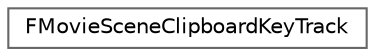 digraph "Graphical Class Hierarchy"
{
 // INTERACTIVE_SVG=YES
 // LATEX_PDF_SIZE
  bgcolor="transparent";
  edge [fontname=Helvetica,fontsize=10,labelfontname=Helvetica,labelfontsize=10];
  node [fontname=Helvetica,fontsize=10,shape=box,height=0.2,width=0.4];
  rankdir="LR";
  Node0 [id="Node000000",label="FMovieSceneClipboardKeyTrack",height=0.2,width=0.4,color="grey40", fillcolor="white", style="filled",URL="$d1/d75/classFMovieSceneClipboardKeyTrack.html",tooltip="Container for a collection of keys arranged in a track."];
}
